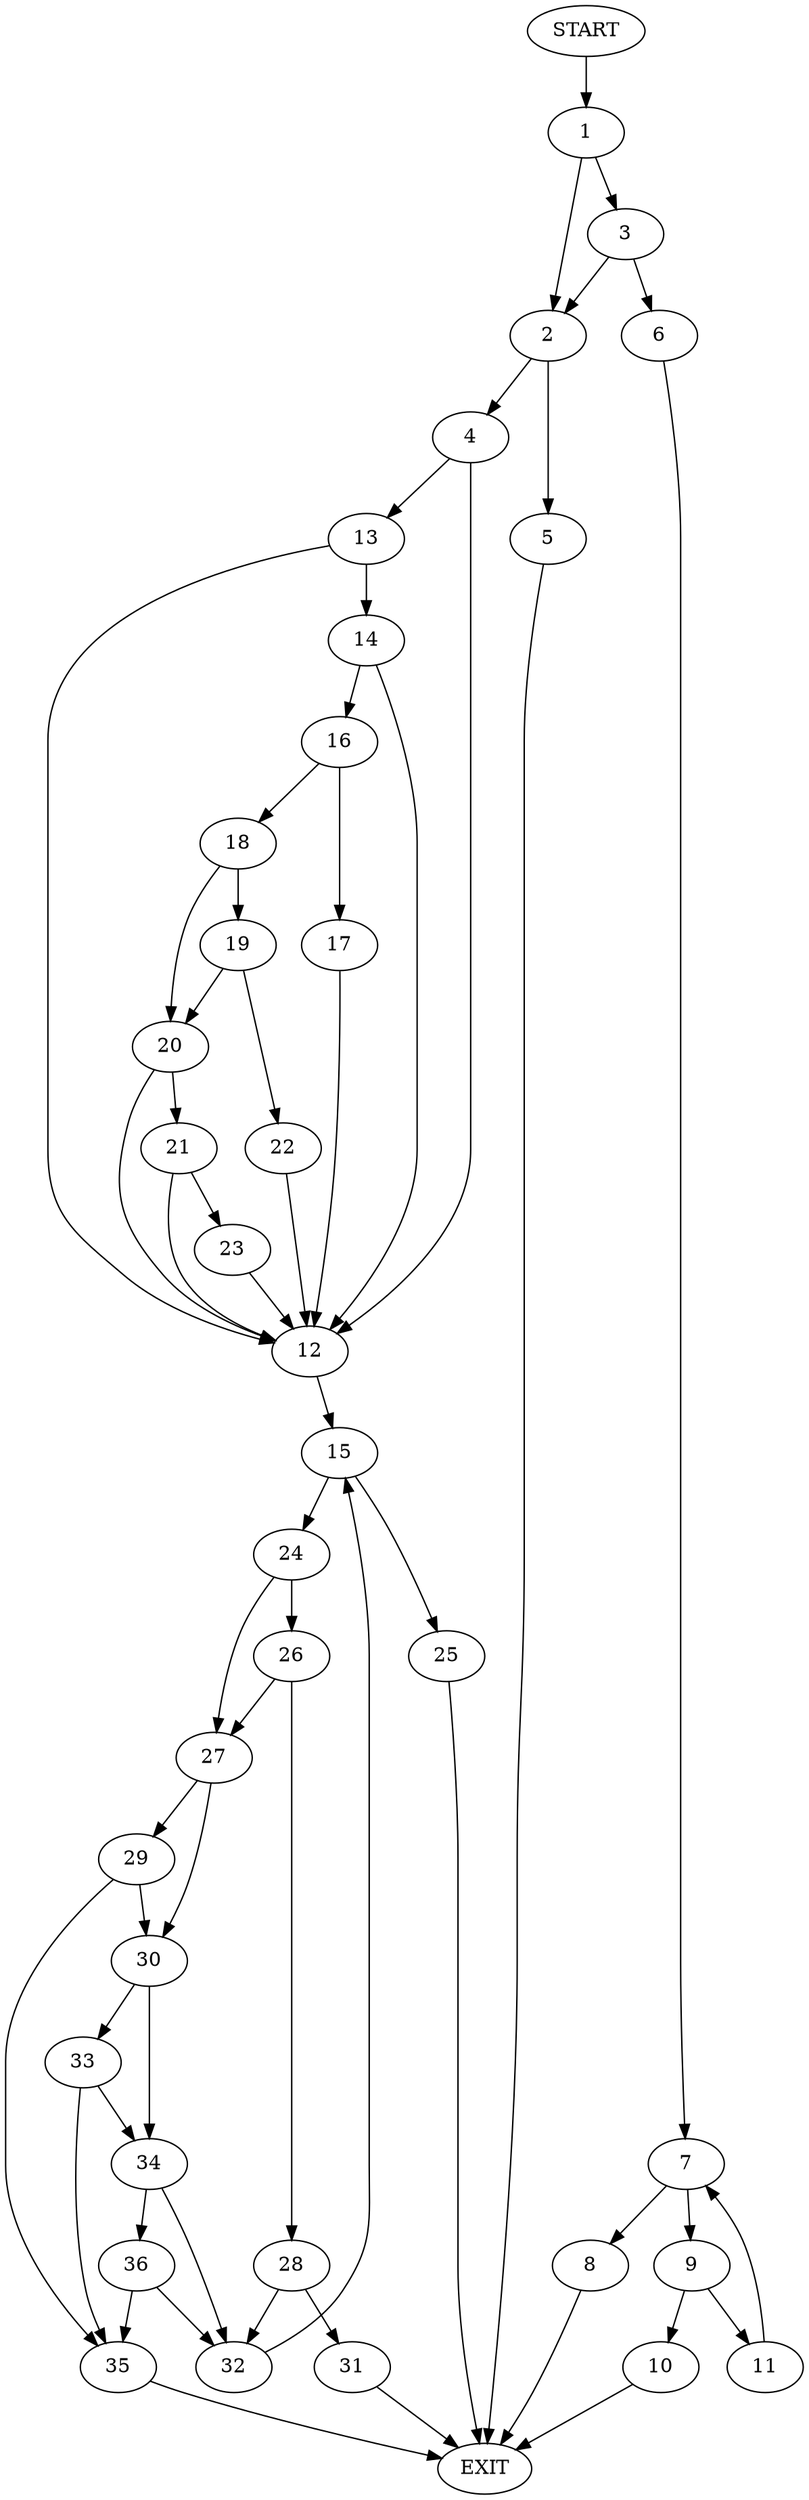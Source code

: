 digraph {
0 [label="START"]
37 [label="EXIT"]
0 -> 1
1 -> 2
1 -> 3
2 -> 4
2 -> 5
3 -> 2
3 -> 6
6 -> 7
7 -> 8
7 -> 9
8 -> 37
9 -> 10
9 -> 11
11 -> 7
10 -> 37
4 -> 12
4 -> 13
5 -> 37
13 -> 12
13 -> 14
12 -> 15
14 -> 12
14 -> 16
16 -> 17
16 -> 18
17 -> 12
18 -> 19
18 -> 20
20 -> 12
20 -> 21
19 -> 22
19 -> 20
22 -> 12
21 -> 12
21 -> 23
23 -> 12
15 -> 24
15 -> 25
24 -> 26
24 -> 27
25 -> 37
26 -> 27
26 -> 28
27 -> 29
27 -> 30
28 -> 31
28 -> 32
32 -> 15
31 -> 37
30 -> 33
30 -> 34
29 -> 35
29 -> 30
35 -> 37
34 -> 36
34 -> 32
33 -> 35
33 -> 34
36 -> 35
36 -> 32
}

